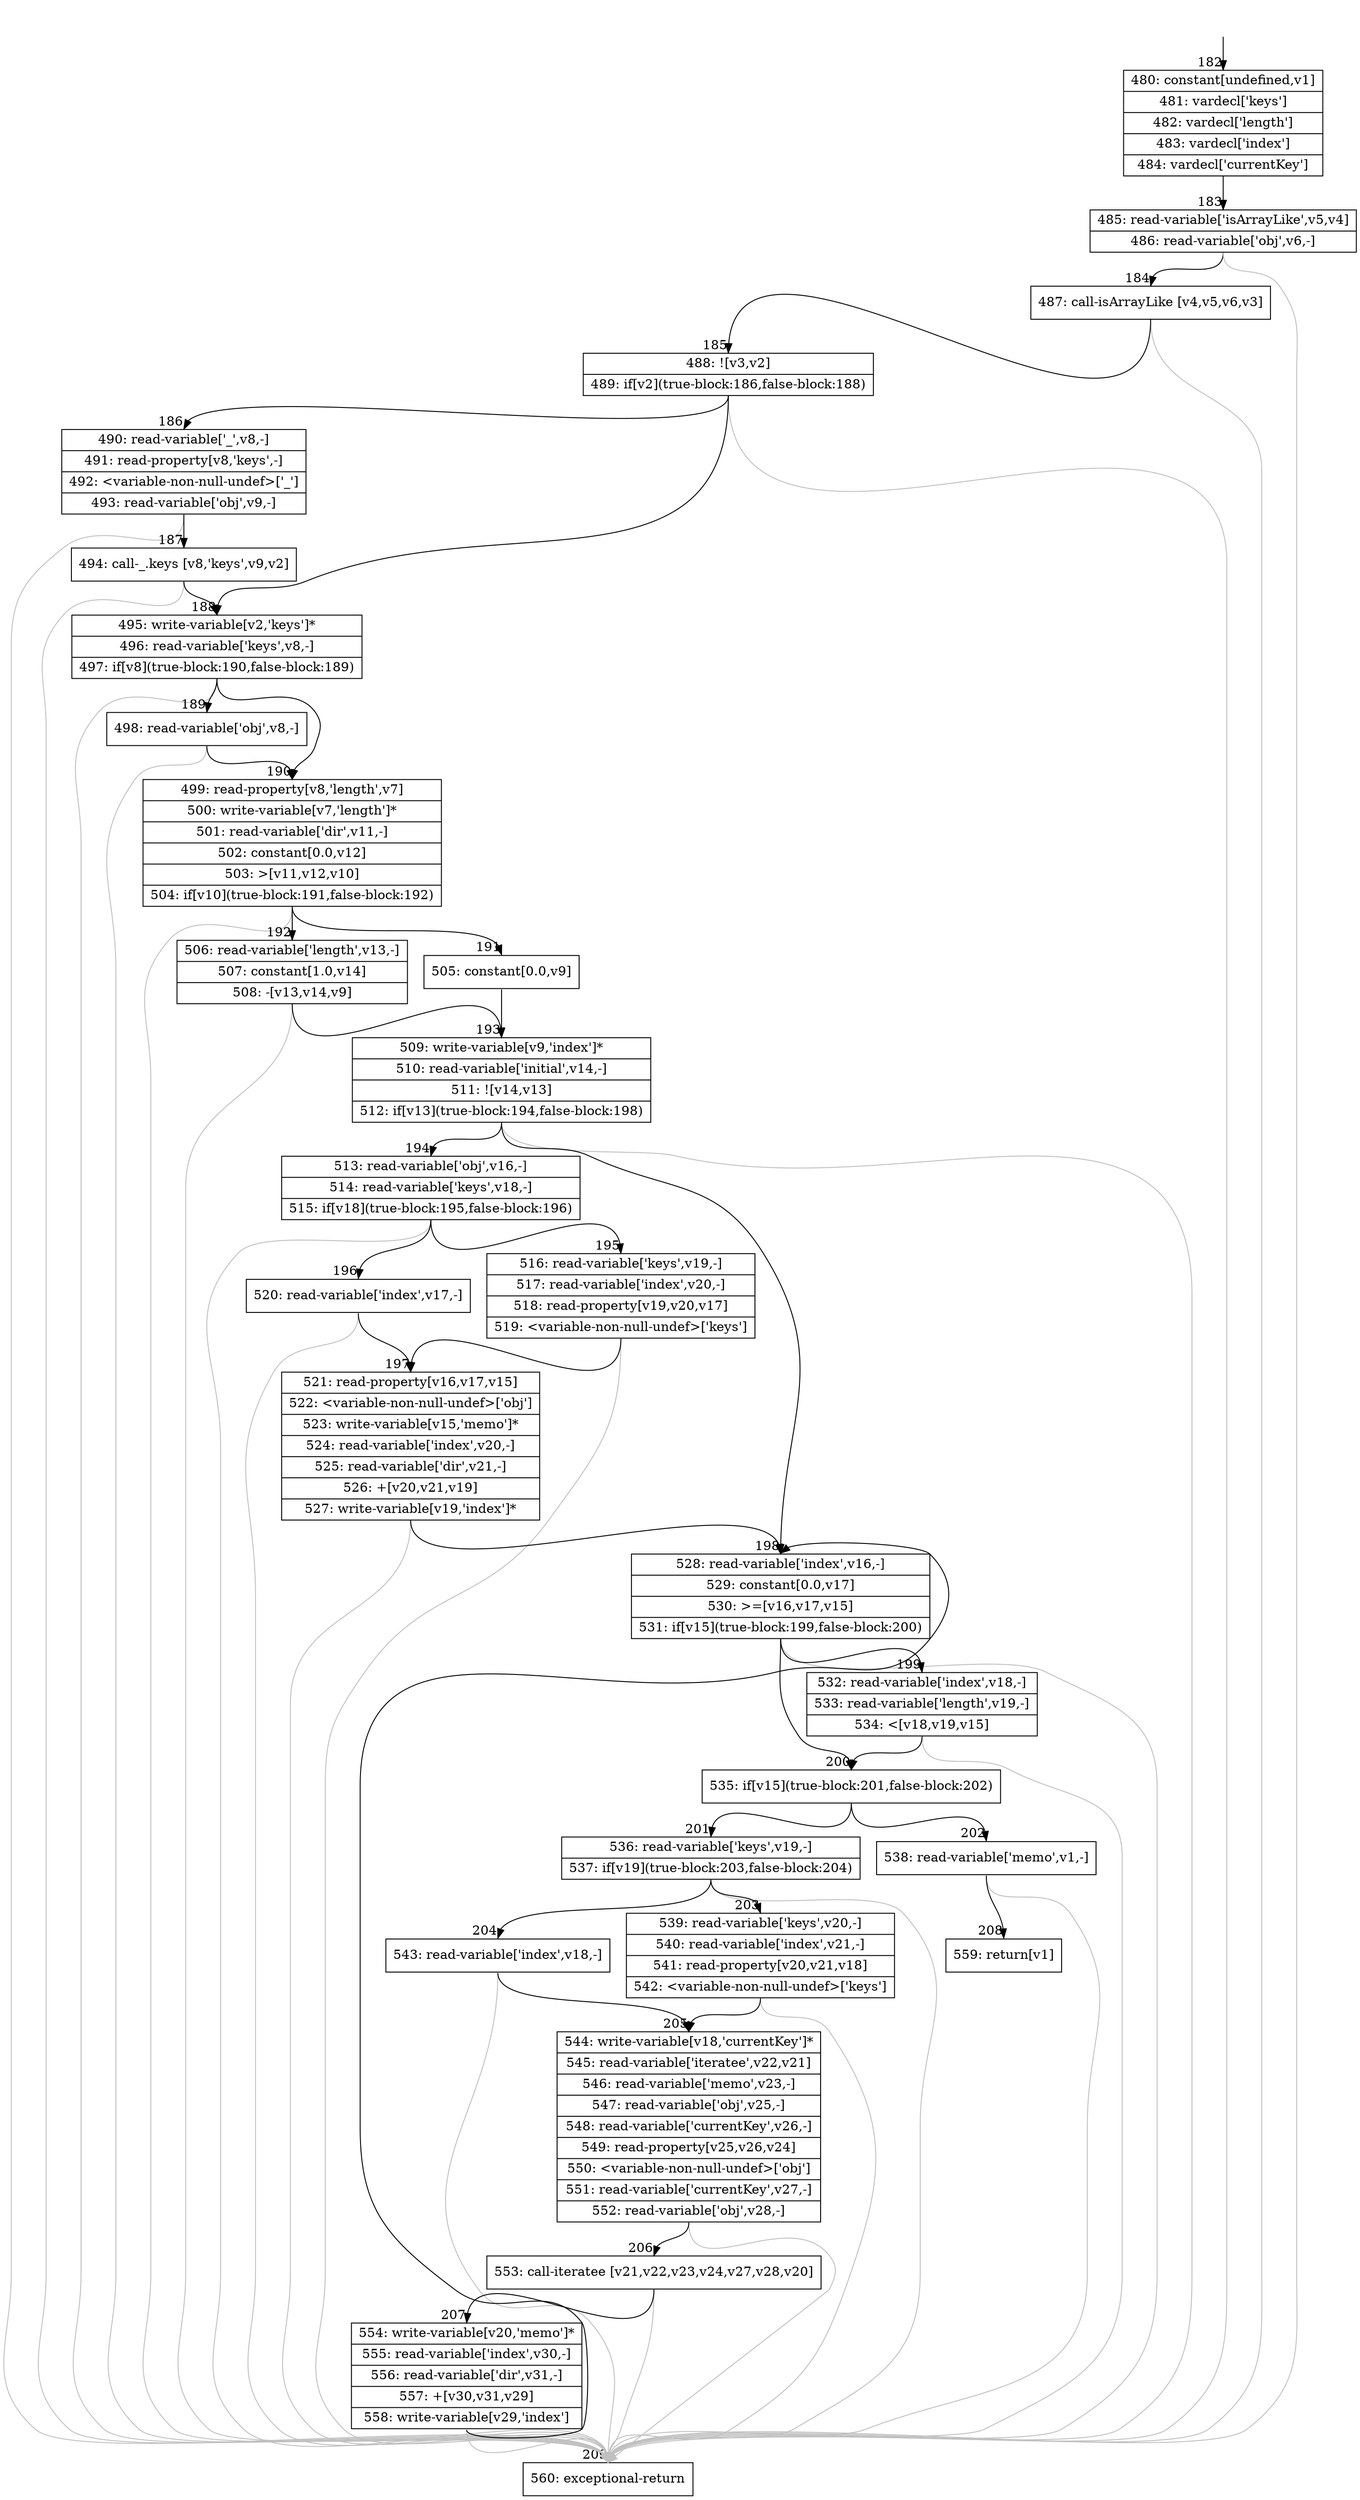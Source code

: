 digraph {
rankdir="TD"
BB_entry20[shape=none,label=""];
BB_entry20 -> BB182 [tailport=s, headport=n, headlabel="    182"]
BB182 [shape=record label="{480: constant[undefined,v1]|481: vardecl['keys']|482: vardecl['length']|483: vardecl['index']|484: vardecl['currentKey']}" ] 
BB182 -> BB183 [tailport=s, headport=n, headlabel="      183"]
BB183 [shape=record label="{485: read-variable['isArrayLike',v5,v4]|486: read-variable['obj',v6,-]}" ] 
BB183 -> BB184 [tailport=s, headport=n, headlabel="      184"]
BB183 -> BB209 [tailport=s, headport=n, color=gray, headlabel="      209"]
BB184 [shape=record label="{487: call-isArrayLike [v4,v5,v6,v3]}" ] 
BB184 -> BB185 [tailport=s, headport=n, headlabel="      185"]
BB184 -> BB209 [tailport=s, headport=n, color=gray]
BB185 [shape=record label="{488: ![v3,v2]|489: if[v2](true-block:186,false-block:188)}" ] 
BB185 -> BB188 [tailport=s, headport=n, headlabel="      188"]
BB185 -> BB186 [tailport=s, headport=n, headlabel="      186"]
BB185 -> BB209 [tailport=s, headport=n, color=gray]
BB186 [shape=record label="{490: read-variable['_',v8,-]|491: read-property[v8,'keys',-]|492: \<variable-non-null-undef\>['_']|493: read-variable['obj',v9,-]}" ] 
BB186 -> BB187 [tailport=s, headport=n, headlabel="      187"]
BB186 -> BB209 [tailport=s, headport=n, color=gray]
BB187 [shape=record label="{494: call-_.keys [v8,'keys',v9,v2]}" ] 
BB187 -> BB188 [tailport=s, headport=n]
BB187 -> BB209 [tailport=s, headport=n, color=gray]
BB188 [shape=record label="{495: write-variable[v2,'keys']*|496: read-variable['keys',v8,-]|497: if[v8](true-block:190,false-block:189)}" ] 
BB188 -> BB190 [tailport=s, headport=n, headlabel="      190"]
BB188 -> BB189 [tailport=s, headport=n, headlabel="      189"]
BB188 -> BB209 [tailport=s, headport=n, color=gray]
BB189 [shape=record label="{498: read-variable['obj',v8,-]}" ] 
BB189 -> BB190 [tailport=s, headport=n]
BB189 -> BB209 [tailport=s, headport=n, color=gray]
BB190 [shape=record label="{499: read-property[v8,'length',v7]|500: write-variable[v7,'length']*|501: read-variable['dir',v11,-]|502: constant[0.0,v12]|503: \>[v11,v12,v10]|504: if[v10](true-block:191,false-block:192)}" ] 
BB190 -> BB191 [tailport=s, headport=n, headlabel="      191"]
BB190 -> BB192 [tailport=s, headport=n, headlabel="      192"]
BB190 -> BB209 [tailport=s, headport=n, color=gray]
BB191 [shape=record label="{505: constant[0.0,v9]}" ] 
BB191 -> BB193 [tailport=s, headport=n, headlabel="      193"]
BB192 [shape=record label="{506: read-variable['length',v13,-]|507: constant[1.0,v14]|508: -[v13,v14,v9]}" ] 
BB192 -> BB193 [tailport=s, headport=n]
BB192 -> BB209 [tailport=s, headport=n, color=gray]
BB193 [shape=record label="{509: write-variable[v9,'index']*|510: read-variable['initial',v14,-]|511: ![v14,v13]|512: if[v13](true-block:194,false-block:198)}" ] 
BB193 -> BB194 [tailport=s, headport=n, headlabel="      194"]
BB193 -> BB198 [tailport=s, headport=n, headlabel="      198"]
BB193 -> BB209 [tailport=s, headport=n, color=gray]
BB194 [shape=record label="{513: read-variable['obj',v16,-]|514: read-variable['keys',v18,-]|515: if[v18](true-block:195,false-block:196)}" ] 
BB194 -> BB195 [tailport=s, headport=n, headlabel="      195"]
BB194 -> BB196 [tailport=s, headport=n, headlabel="      196"]
BB194 -> BB209 [tailport=s, headport=n, color=gray]
BB195 [shape=record label="{516: read-variable['keys',v19,-]|517: read-variable['index',v20,-]|518: read-property[v19,v20,v17]|519: \<variable-non-null-undef\>['keys']}" ] 
BB195 -> BB197 [tailport=s, headport=n, headlabel="      197"]
BB195 -> BB209 [tailport=s, headport=n, color=gray]
BB196 [shape=record label="{520: read-variable['index',v17,-]}" ] 
BB196 -> BB197 [tailport=s, headport=n]
BB196 -> BB209 [tailport=s, headport=n, color=gray]
BB197 [shape=record label="{521: read-property[v16,v17,v15]|522: \<variable-non-null-undef\>['obj']|523: write-variable[v15,'memo']*|524: read-variable['index',v20,-]|525: read-variable['dir',v21,-]|526: +[v20,v21,v19]|527: write-variable[v19,'index']*}" ] 
BB197 -> BB198 [tailport=s, headport=n]
BB197 -> BB209 [tailport=s, headport=n, color=gray]
BB198 [shape=record label="{528: read-variable['index',v16,-]|529: constant[0.0,v17]|530: \>=[v16,v17,v15]|531: if[v15](true-block:199,false-block:200)}" ] 
BB198 -> BB200 [tailport=s, headport=n, headlabel="      200"]
BB198 -> BB199 [tailport=s, headport=n, headlabel="      199"]
BB198 -> BB209 [tailport=s, headport=n, color=gray]
BB199 [shape=record label="{532: read-variable['index',v18,-]|533: read-variable['length',v19,-]|534: \<[v18,v19,v15]}" ] 
BB199 -> BB200 [tailport=s, headport=n]
BB199 -> BB209 [tailport=s, headport=n, color=gray]
BB200 [shape=record label="{535: if[v15](true-block:201,false-block:202)}" ] 
BB200 -> BB201 [tailport=s, headport=n, headlabel="      201"]
BB200 -> BB202 [tailport=s, headport=n, headlabel="      202"]
BB201 [shape=record label="{536: read-variable['keys',v19,-]|537: if[v19](true-block:203,false-block:204)}" ] 
BB201 -> BB203 [tailport=s, headport=n, headlabel="      203"]
BB201 -> BB204 [tailport=s, headport=n, headlabel="      204"]
BB201 -> BB209 [tailport=s, headport=n, color=gray]
BB202 [shape=record label="{538: read-variable['memo',v1,-]}" ] 
BB202 -> BB208 [tailport=s, headport=n, headlabel="      208"]
BB202 -> BB209 [tailport=s, headport=n, color=gray]
BB203 [shape=record label="{539: read-variable['keys',v20,-]|540: read-variable['index',v21,-]|541: read-property[v20,v21,v18]|542: \<variable-non-null-undef\>['keys']}" ] 
BB203 -> BB205 [tailport=s, headport=n, headlabel="      205"]
BB203 -> BB209 [tailport=s, headport=n, color=gray]
BB204 [shape=record label="{543: read-variable['index',v18,-]}" ] 
BB204 -> BB205 [tailport=s, headport=n]
BB204 -> BB209 [tailport=s, headport=n, color=gray]
BB205 [shape=record label="{544: write-variable[v18,'currentKey']*|545: read-variable['iteratee',v22,v21]|546: read-variable['memo',v23,-]|547: read-variable['obj',v25,-]|548: read-variable['currentKey',v26,-]|549: read-property[v25,v26,v24]|550: \<variable-non-null-undef\>['obj']|551: read-variable['currentKey',v27,-]|552: read-variable['obj',v28,-]}" ] 
BB205 -> BB206 [tailport=s, headport=n, headlabel="      206"]
BB205 -> BB209 [tailport=s, headport=n, color=gray]
BB206 [shape=record label="{553: call-iteratee [v21,v22,v23,v24,v27,v28,v20]}" ] 
BB206 -> BB207 [tailport=s, headport=n, headlabel="      207"]
BB206 -> BB209 [tailport=s, headport=n, color=gray]
BB207 [shape=record label="{554: write-variable[v20,'memo']*|555: read-variable['index',v30,-]|556: read-variable['dir',v31,-]|557: +[v30,v31,v29]|558: write-variable[v29,'index']}" ] 
BB207 -> BB198 [tailport=s, headport=n]
BB207 -> BB209 [tailport=s, headport=n, color=gray]
BB208 [shape=record label="{559: return[v1]}" ] 
BB209 [shape=record label="{560: exceptional-return}" ] 
//#$~ 201
}
